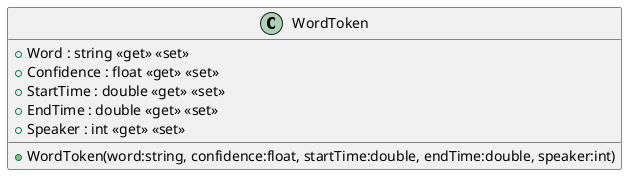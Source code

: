 @startuml
class WordToken {
    + WordToken(word:string, confidence:float, startTime:double, endTime:double, speaker:int)
    + Word : string <<get>> <<set>>
    + Confidence : float <<get>> <<set>>
    + StartTime : double <<get>> <<set>>
    + EndTime : double <<get>> <<set>>
    + Speaker : int <<get>> <<set>>
}
@enduml
